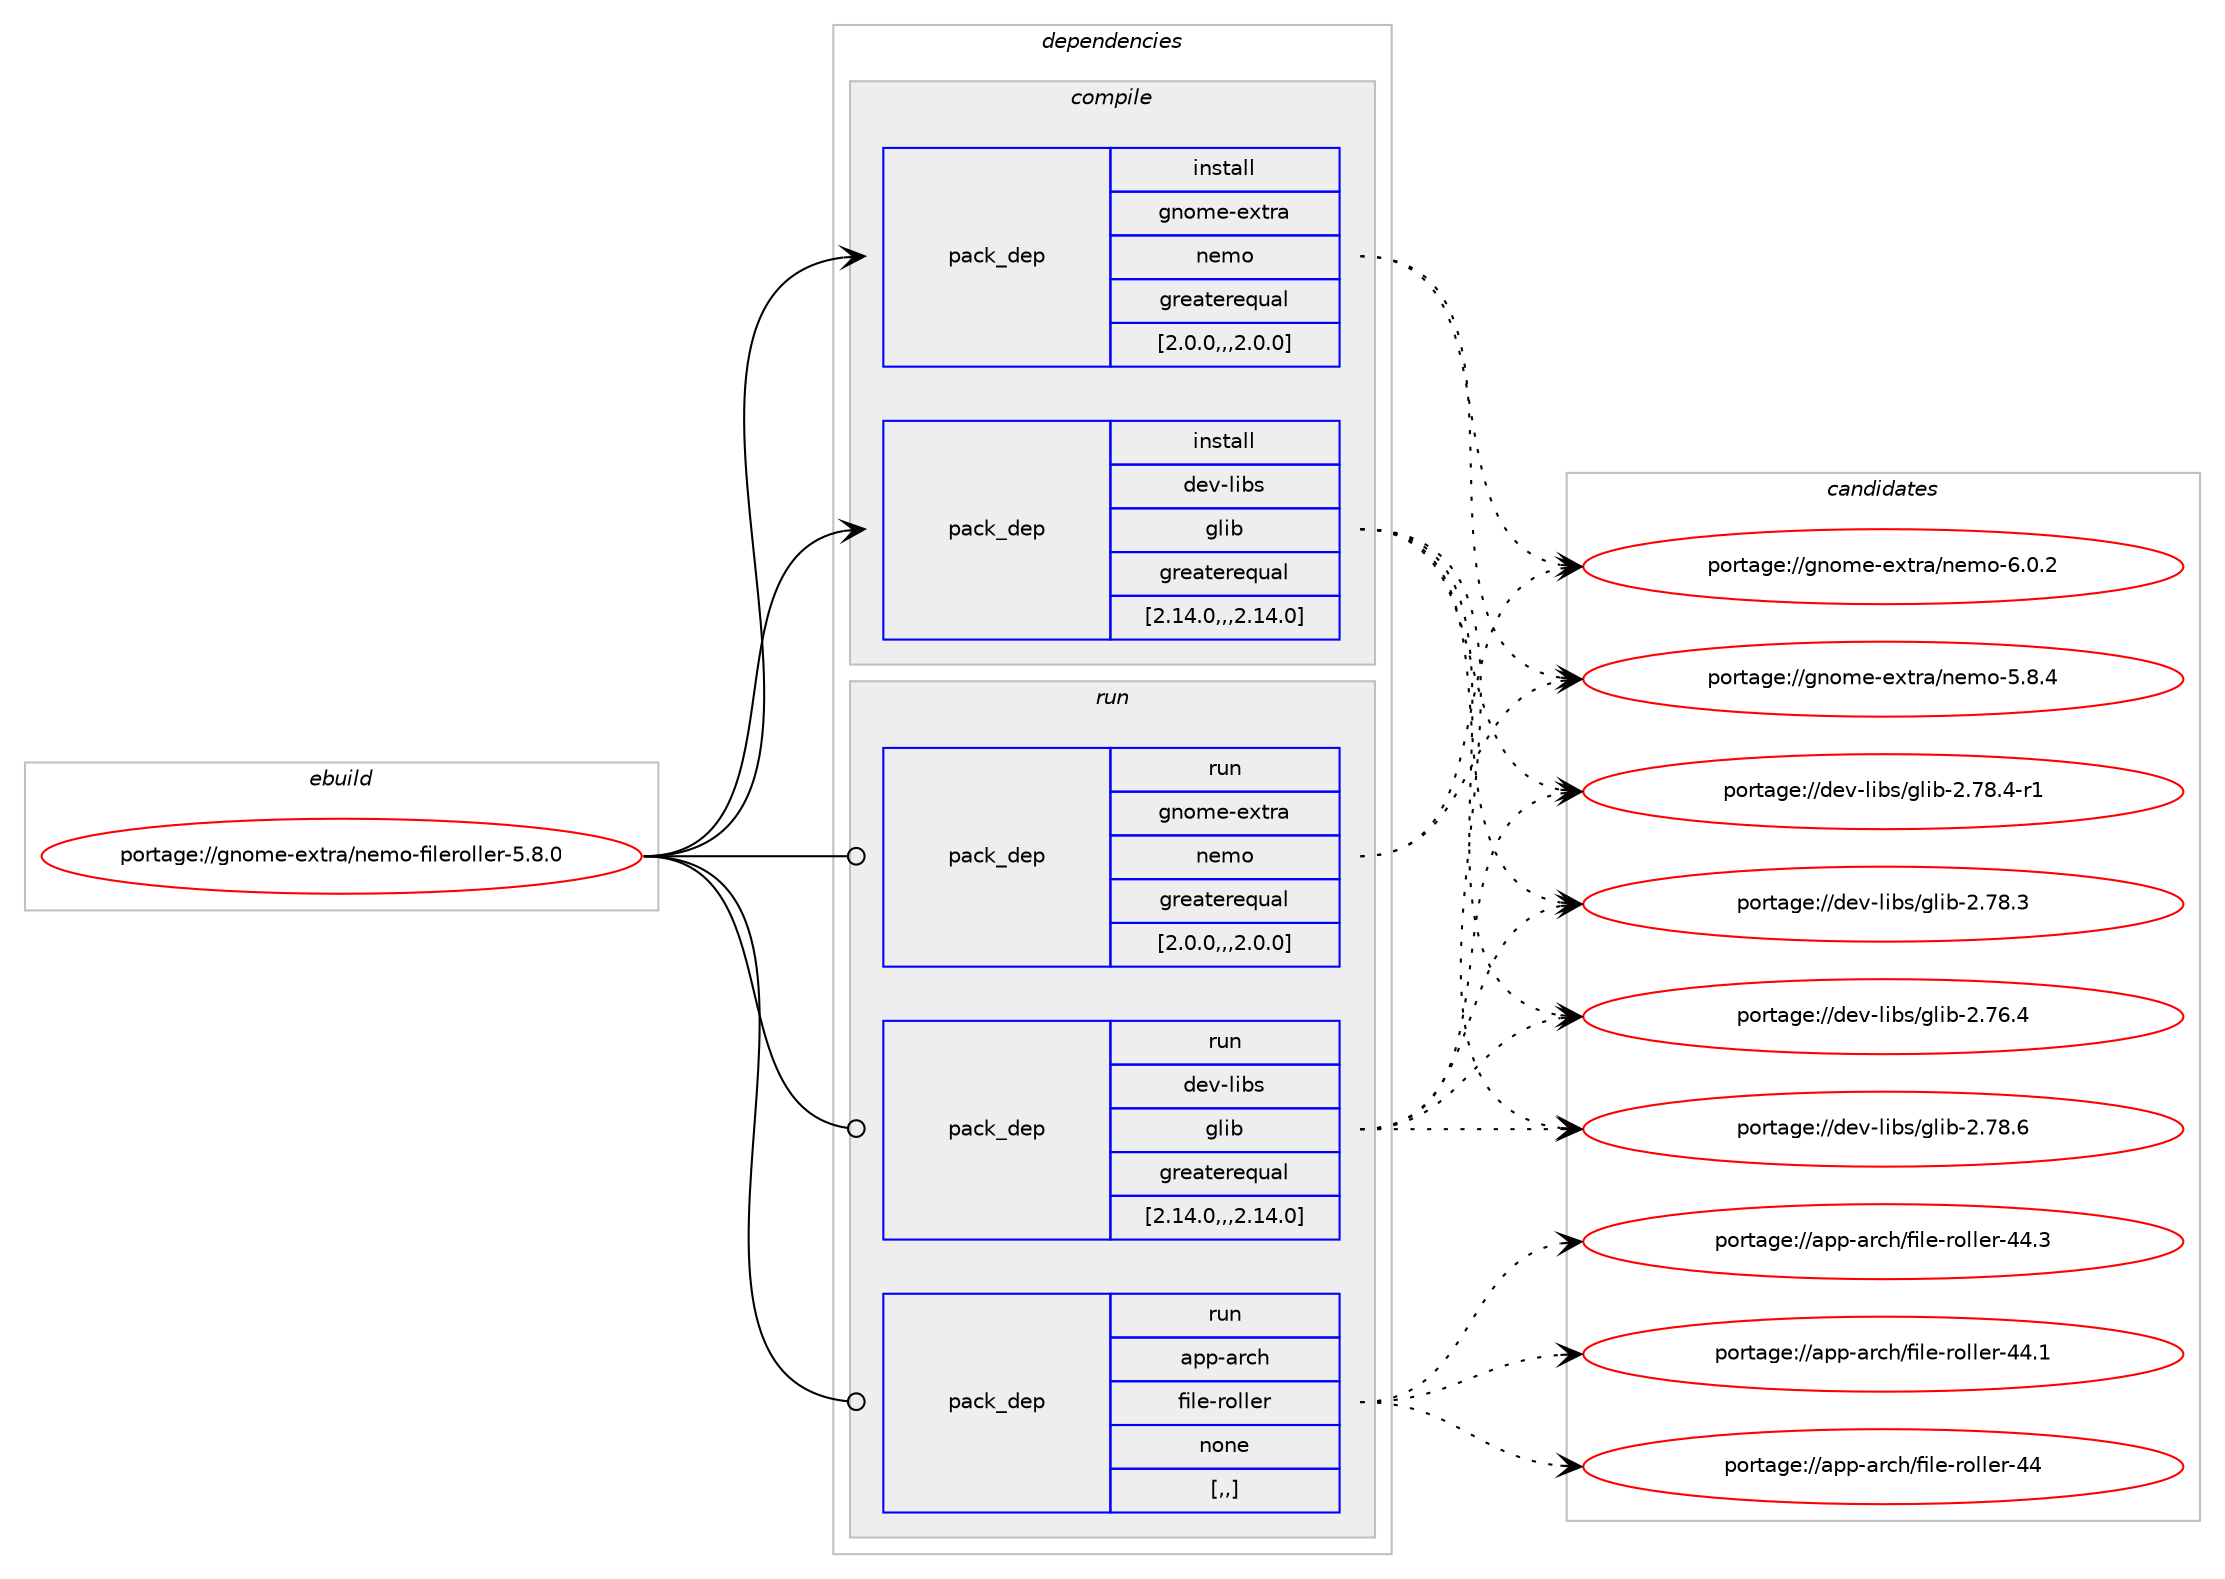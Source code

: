 digraph prolog {

# *************
# Graph options
# *************

newrank=true;
concentrate=true;
compound=true;
graph [rankdir=LR,fontname=Helvetica,fontsize=10,ranksep=1.5];#, ranksep=2.5, nodesep=0.2];
edge  [arrowhead=vee];
node  [fontname=Helvetica,fontsize=10];

# **********
# The ebuild
# **********

subgraph cluster_leftcol {
color=gray;
label=<<i>ebuild</i>>;
id [label="portage://gnome-extra/nemo-fileroller-5.8.0", color=red, width=4, href="../gnome-extra/nemo-fileroller-5.8.0.svg"];
}

# ****************
# The dependencies
# ****************

subgraph cluster_midcol {
color=gray;
label=<<i>dependencies</i>>;
subgraph cluster_compile {
fillcolor="#eeeeee";
style=filled;
label=<<i>compile</i>>;
subgraph pack173461 {
dependency240928 [label=<<TABLE BORDER="0" CELLBORDER="1" CELLSPACING="0" CELLPADDING="4" WIDTH="220"><TR><TD ROWSPAN="6" CELLPADDING="30">pack_dep</TD></TR><TR><TD WIDTH="110">install</TD></TR><TR><TD>dev-libs</TD></TR><TR><TD>glib</TD></TR><TR><TD>greaterequal</TD></TR><TR><TD>[2.14.0,,,2.14.0]</TD></TR></TABLE>>, shape=none, color=blue];
}
id:e -> dependency240928:w [weight=20,style="solid",arrowhead="vee"];
subgraph pack173462 {
dependency240929 [label=<<TABLE BORDER="0" CELLBORDER="1" CELLSPACING="0" CELLPADDING="4" WIDTH="220"><TR><TD ROWSPAN="6" CELLPADDING="30">pack_dep</TD></TR><TR><TD WIDTH="110">install</TD></TR><TR><TD>gnome-extra</TD></TR><TR><TD>nemo</TD></TR><TR><TD>greaterequal</TD></TR><TR><TD>[2.0.0,,,2.0.0]</TD></TR></TABLE>>, shape=none, color=blue];
}
id:e -> dependency240929:w [weight=20,style="solid",arrowhead="vee"];
}
subgraph cluster_compileandrun {
fillcolor="#eeeeee";
style=filled;
label=<<i>compile and run</i>>;
}
subgraph cluster_run {
fillcolor="#eeeeee";
style=filled;
label=<<i>run</i>>;
subgraph pack173463 {
dependency240930 [label=<<TABLE BORDER="0" CELLBORDER="1" CELLSPACING="0" CELLPADDING="4" WIDTH="220"><TR><TD ROWSPAN="6" CELLPADDING="30">pack_dep</TD></TR><TR><TD WIDTH="110">run</TD></TR><TR><TD>app-arch</TD></TR><TR><TD>file-roller</TD></TR><TR><TD>none</TD></TR><TR><TD>[,,]</TD></TR></TABLE>>, shape=none, color=blue];
}
id:e -> dependency240930:w [weight=20,style="solid",arrowhead="odot"];
subgraph pack173464 {
dependency240931 [label=<<TABLE BORDER="0" CELLBORDER="1" CELLSPACING="0" CELLPADDING="4" WIDTH="220"><TR><TD ROWSPAN="6" CELLPADDING="30">pack_dep</TD></TR><TR><TD WIDTH="110">run</TD></TR><TR><TD>dev-libs</TD></TR><TR><TD>glib</TD></TR><TR><TD>greaterequal</TD></TR><TR><TD>[2.14.0,,,2.14.0]</TD></TR></TABLE>>, shape=none, color=blue];
}
id:e -> dependency240931:w [weight=20,style="solid",arrowhead="odot"];
subgraph pack173465 {
dependency240932 [label=<<TABLE BORDER="0" CELLBORDER="1" CELLSPACING="0" CELLPADDING="4" WIDTH="220"><TR><TD ROWSPAN="6" CELLPADDING="30">pack_dep</TD></TR><TR><TD WIDTH="110">run</TD></TR><TR><TD>gnome-extra</TD></TR><TR><TD>nemo</TD></TR><TR><TD>greaterequal</TD></TR><TR><TD>[2.0.0,,,2.0.0]</TD></TR></TABLE>>, shape=none, color=blue];
}
id:e -> dependency240932:w [weight=20,style="solid",arrowhead="odot"];
}
}

# **************
# The candidates
# **************

subgraph cluster_choices {
rank=same;
color=gray;
label=<<i>candidates</i>>;

subgraph choice173461 {
color=black;
nodesep=1;
choice1001011184510810598115471031081059845504655564654 [label="portage://dev-libs/glib-2.78.6", color=red, width=4,href="../dev-libs/glib-2.78.6.svg"];
choice10010111845108105981154710310810598455046555646524511449 [label="portage://dev-libs/glib-2.78.4-r1", color=red, width=4,href="../dev-libs/glib-2.78.4-r1.svg"];
choice1001011184510810598115471031081059845504655564651 [label="portage://dev-libs/glib-2.78.3", color=red, width=4,href="../dev-libs/glib-2.78.3.svg"];
choice1001011184510810598115471031081059845504655544652 [label="portage://dev-libs/glib-2.76.4", color=red, width=4,href="../dev-libs/glib-2.76.4.svg"];
dependency240928:e -> choice1001011184510810598115471031081059845504655564654:w [style=dotted,weight="100"];
dependency240928:e -> choice10010111845108105981154710310810598455046555646524511449:w [style=dotted,weight="100"];
dependency240928:e -> choice1001011184510810598115471031081059845504655564651:w [style=dotted,weight="100"];
dependency240928:e -> choice1001011184510810598115471031081059845504655544652:w [style=dotted,weight="100"];
}
subgraph choice173462 {
color=black;
nodesep=1;
choice103110111109101451011201161149747110101109111455446484650 [label="portage://gnome-extra/nemo-6.0.2", color=red, width=4,href="../gnome-extra/nemo-6.0.2.svg"];
choice103110111109101451011201161149747110101109111455346564652 [label="portage://gnome-extra/nemo-5.8.4", color=red, width=4,href="../gnome-extra/nemo-5.8.4.svg"];
dependency240929:e -> choice103110111109101451011201161149747110101109111455446484650:w [style=dotted,weight="100"];
dependency240929:e -> choice103110111109101451011201161149747110101109111455346564652:w [style=dotted,weight="100"];
}
subgraph choice173463 {
color=black;
nodesep=1;
choice9711211245971149910447102105108101451141111081081011144552524651 [label="portage://app-arch/file-roller-44.3", color=red, width=4,href="../app-arch/file-roller-44.3.svg"];
choice9711211245971149910447102105108101451141111081081011144552524649 [label="portage://app-arch/file-roller-44.1", color=red, width=4,href="../app-arch/file-roller-44.1.svg"];
choice971121124597114991044710210510810145114111108108101114455252 [label="portage://app-arch/file-roller-44", color=red, width=4,href="../app-arch/file-roller-44.svg"];
dependency240930:e -> choice9711211245971149910447102105108101451141111081081011144552524651:w [style=dotted,weight="100"];
dependency240930:e -> choice9711211245971149910447102105108101451141111081081011144552524649:w [style=dotted,weight="100"];
dependency240930:e -> choice971121124597114991044710210510810145114111108108101114455252:w [style=dotted,weight="100"];
}
subgraph choice173464 {
color=black;
nodesep=1;
choice1001011184510810598115471031081059845504655564654 [label="portage://dev-libs/glib-2.78.6", color=red, width=4,href="../dev-libs/glib-2.78.6.svg"];
choice10010111845108105981154710310810598455046555646524511449 [label="portage://dev-libs/glib-2.78.4-r1", color=red, width=4,href="../dev-libs/glib-2.78.4-r1.svg"];
choice1001011184510810598115471031081059845504655564651 [label="portage://dev-libs/glib-2.78.3", color=red, width=4,href="../dev-libs/glib-2.78.3.svg"];
choice1001011184510810598115471031081059845504655544652 [label="portage://dev-libs/glib-2.76.4", color=red, width=4,href="../dev-libs/glib-2.76.4.svg"];
dependency240931:e -> choice1001011184510810598115471031081059845504655564654:w [style=dotted,weight="100"];
dependency240931:e -> choice10010111845108105981154710310810598455046555646524511449:w [style=dotted,weight="100"];
dependency240931:e -> choice1001011184510810598115471031081059845504655564651:w [style=dotted,weight="100"];
dependency240931:e -> choice1001011184510810598115471031081059845504655544652:w [style=dotted,weight="100"];
}
subgraph choice173465 {
color=black;
nodesep=1;
choice103110111109101451011201161149747110101109111455446484650 [label="portage://gnome-extra/nemo-6.0.2", color=red, width=4,href="../gnome-extra/nemo-6.0.2.svg"];
choice103110111109101451011201161149747110101109111455346564652 [label="portage://gnome-extra/nemo-5.8.4", color=red, width=4,href="../gnome-extra/nemo-5.8.4.svg"];
dependency240932:e -> choice103110111109101451011201161149747110101109111455446484650:w [style=dotted,weight="100"];
dependency240932:e -> choice103110111109101451011201161149747110101109111455346564652:w [style=dotted,weight="100"];
}
}

}
